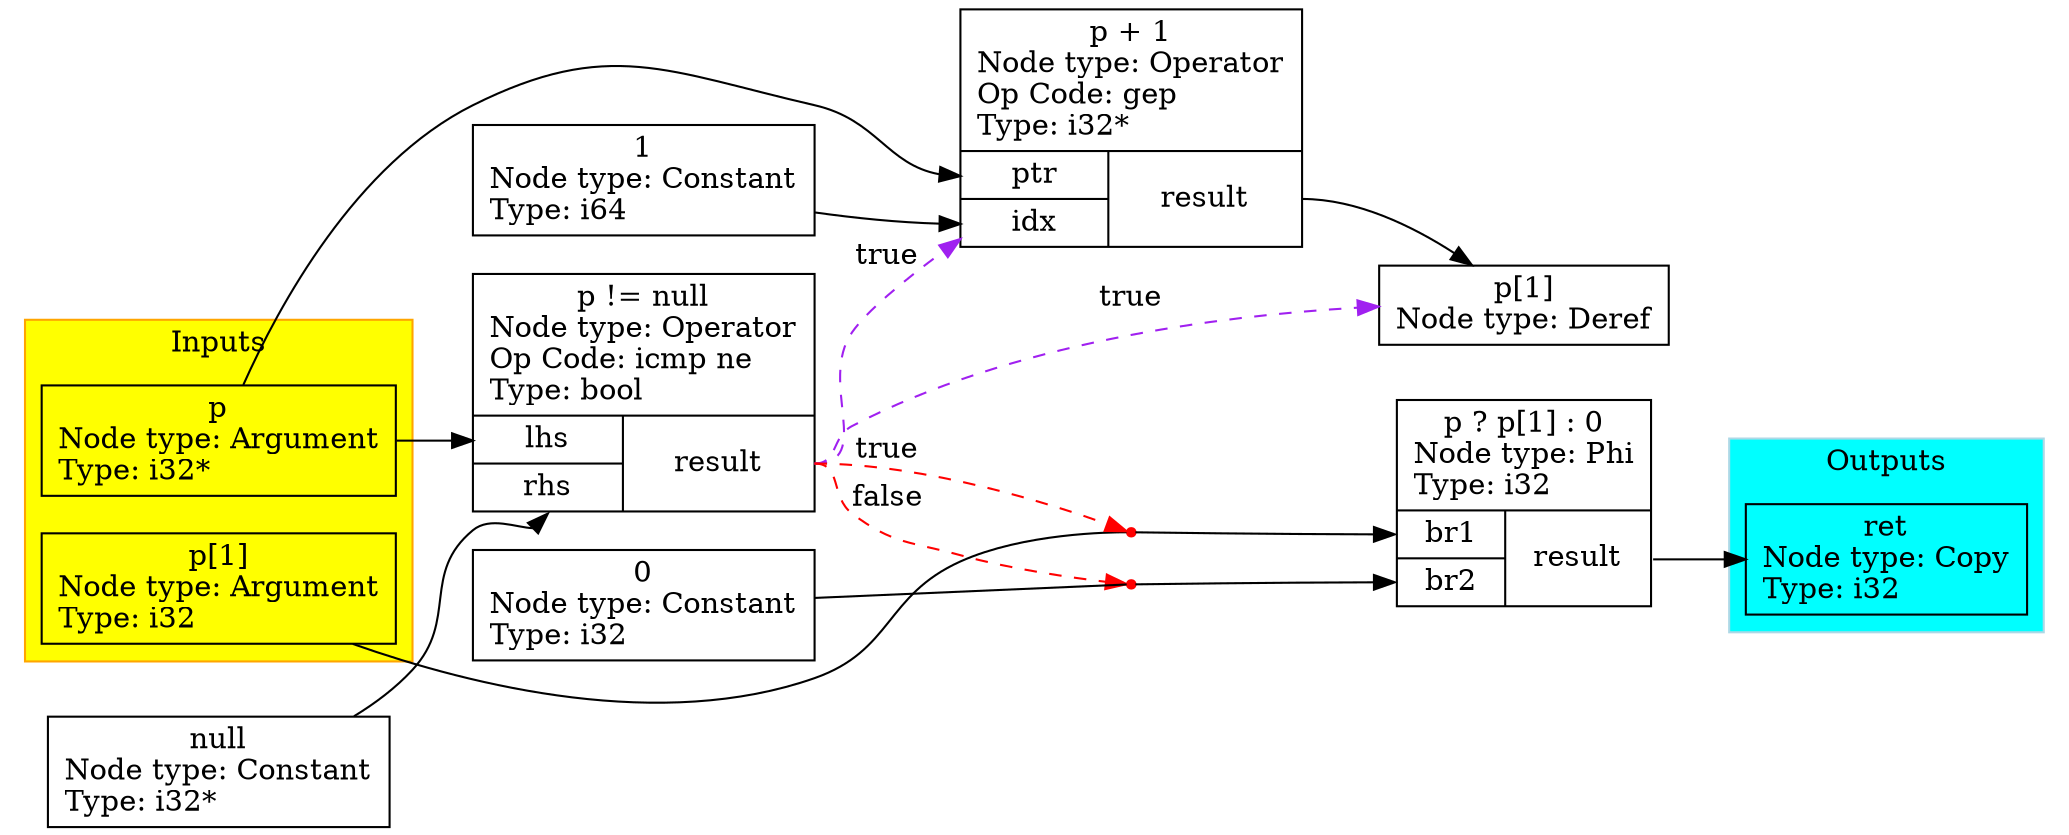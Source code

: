 digraph {
  rankdir=LR
  subgraph cluster_inputs {
    graph[style=filled,color=orange,fillcolor=yellow, label="Inputs"]
    p[shape=box, label="p\nNode type: Argument\lType: i32*\l"]
    p_1[shape=box, label="p[1]\nNode type: Argument\lType: i32\l"]
  }
  subgraph cluster_outputs {
    graph[style=filled,color=lightblue,fillcolor=cyan, label="Outputs"]
    result[shape=box, label="ret\nNode type: Copy\lType: i32\l"]
  }
  null[shape=box, label="null\nNode type: Constant\lType: i32*\l"]
  icmp[shape=record, label="p != null\nNode type: Operator\lOp Code: icmp ne\lType: bool\l|{{<icmp_lhs>lhs|<icmp_rhs>rhs}|<icmp_result>result}"]
  p -> icmp:icmp_lhs
  null -> icmp:icmp_rhs
  one[shape=box, label="1\nNode type: Constant\lType: i64\l"]
  zero[shape=box, label="0\nNode type: Constant\lType: i32\l"]
  gep[shape=record, label="p + 1\nNode type: Operator\lOp Code: gep\lType: i32*\l|{{<gep_ptr>ptr|<gep_idx>idx}|<gep_result>result}"]
  p->gep:gep_ptr
  one->gep:gep_idx
  deref[shape=box, label="p[1]\nNode type: Deref"]
  gep:gep_result->deref
  icmp:icmp_result->gep[style=dashed,color=purple,label="true"]
  icmp:icmp_result->deref[style=dashed,color=purple,label="true"]
  phi[shape=record, label="p ? p[1] : 0\nNode type: Phi\lType: i32\l|{{<phi_br1>br1|<phi_br2>br2}|<phi_result>result}"]
  proxy1[shape=circle,style=filled,label="", width=0.05,color=red]
  proxy2[shape=circle,style=filled,label="", width=0.05,color=red]
  icmp:icmp_result->proxy1[style=dashed,color=red,label="true"]
  icmp:icmp_result->proxy2[style=dashed,color=red,label="false"]
  p_1->proxy1[dir=none]
  proxy1->phi:phi_br1
  zero->proxy2[dir=none]
  proxy2->phi:phi_br2
  phi:phi_result->result
}
